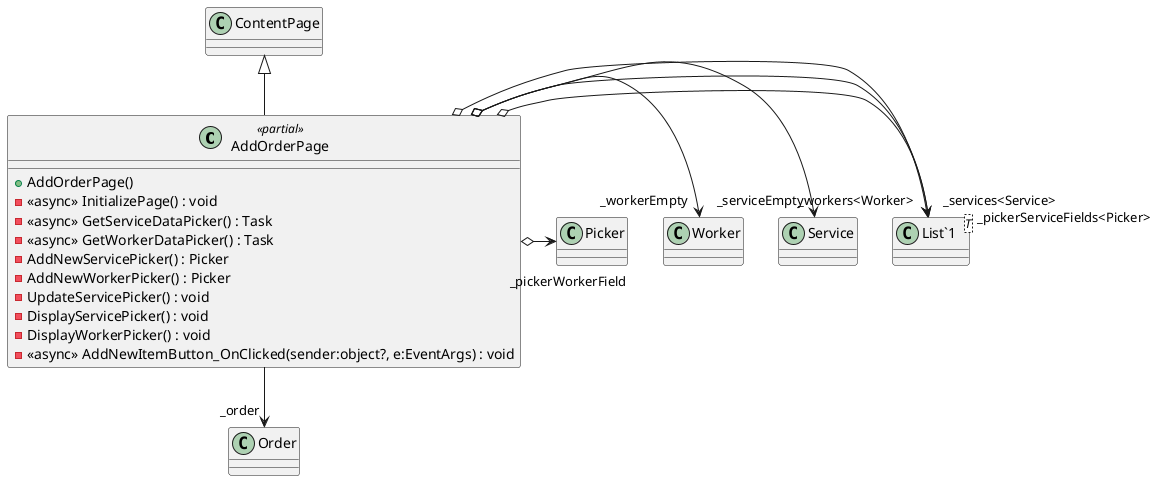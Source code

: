 @startuml
class AddOrderPage <<partial>> {
    + AddOrderPage()
    - <<async>> InitializePage() : void
    - <<async>> GetServiceDataPicker() : Task
    - <<async>> GetWorkerDataPicker() : Task
    - AddNewServicePicker() : Picker
    - AddNewWorkerPicker() : Picker
    - UpdateServicePicker() : void
    - DisplayServicePicker() : void
    - DisplayWorkerPicker() : void
    - <<async>> AddNewItemButton_OnClicked(sender:object?, e:EventArgs) : void
}
class "List`1"<T> {
}
ContentPage <|-- AddOrderPage
AddOrderPage --> "_order" Order
AddOrderPage o-> "_services<Service>" "List`1"
AddOrderPage o-> "_workers<Worker>" "List`1"
AddOrderPage o-> "_serviceEmpty" Service
AddOrderPage o-> "_workerEmpty" Worker
AddOrderPage o-> "_pickerServiceFields<Picker>" "List`1"
AddOrderPage o-> "_pickerWorkerField" Picker
@enduml
